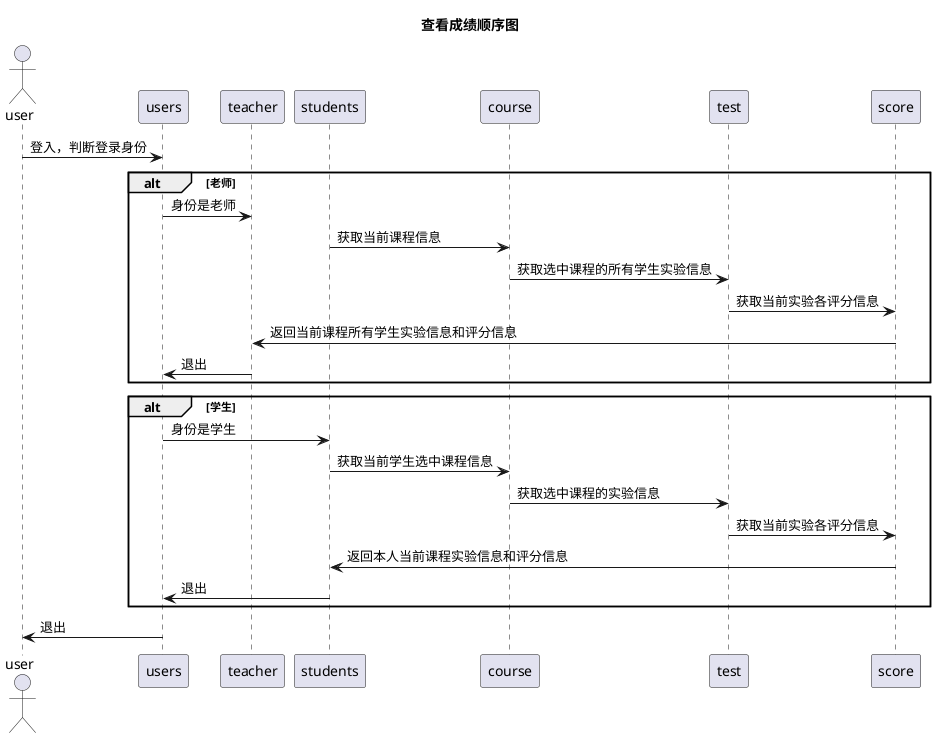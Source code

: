 @startuml
title:查看成绩顺序图
actor user
participant users
participant teacher
participant students

participant course
participant test
participant score
user->users:登入，判断登录身份
alt 老师
users->teacher:身份是老师
students->course:获取当前课程信息
course->test:获取选中课程的所有学生实验信息
test->score:获取当前实验各评分信息
score->teacher:返回当前课程所有学生实验信息和评分信息
teacher->users:退出
end
alt 学生
users->students:身份是学生
students->course:获取当前学生选中课程信息
course->test:获取选中课程的实验信息
test->score:获取当前实验各评分信息
score->students:返回本人当前课程实验信息和评分信息
students->users:退出
end

users->user:退出
@enduml
